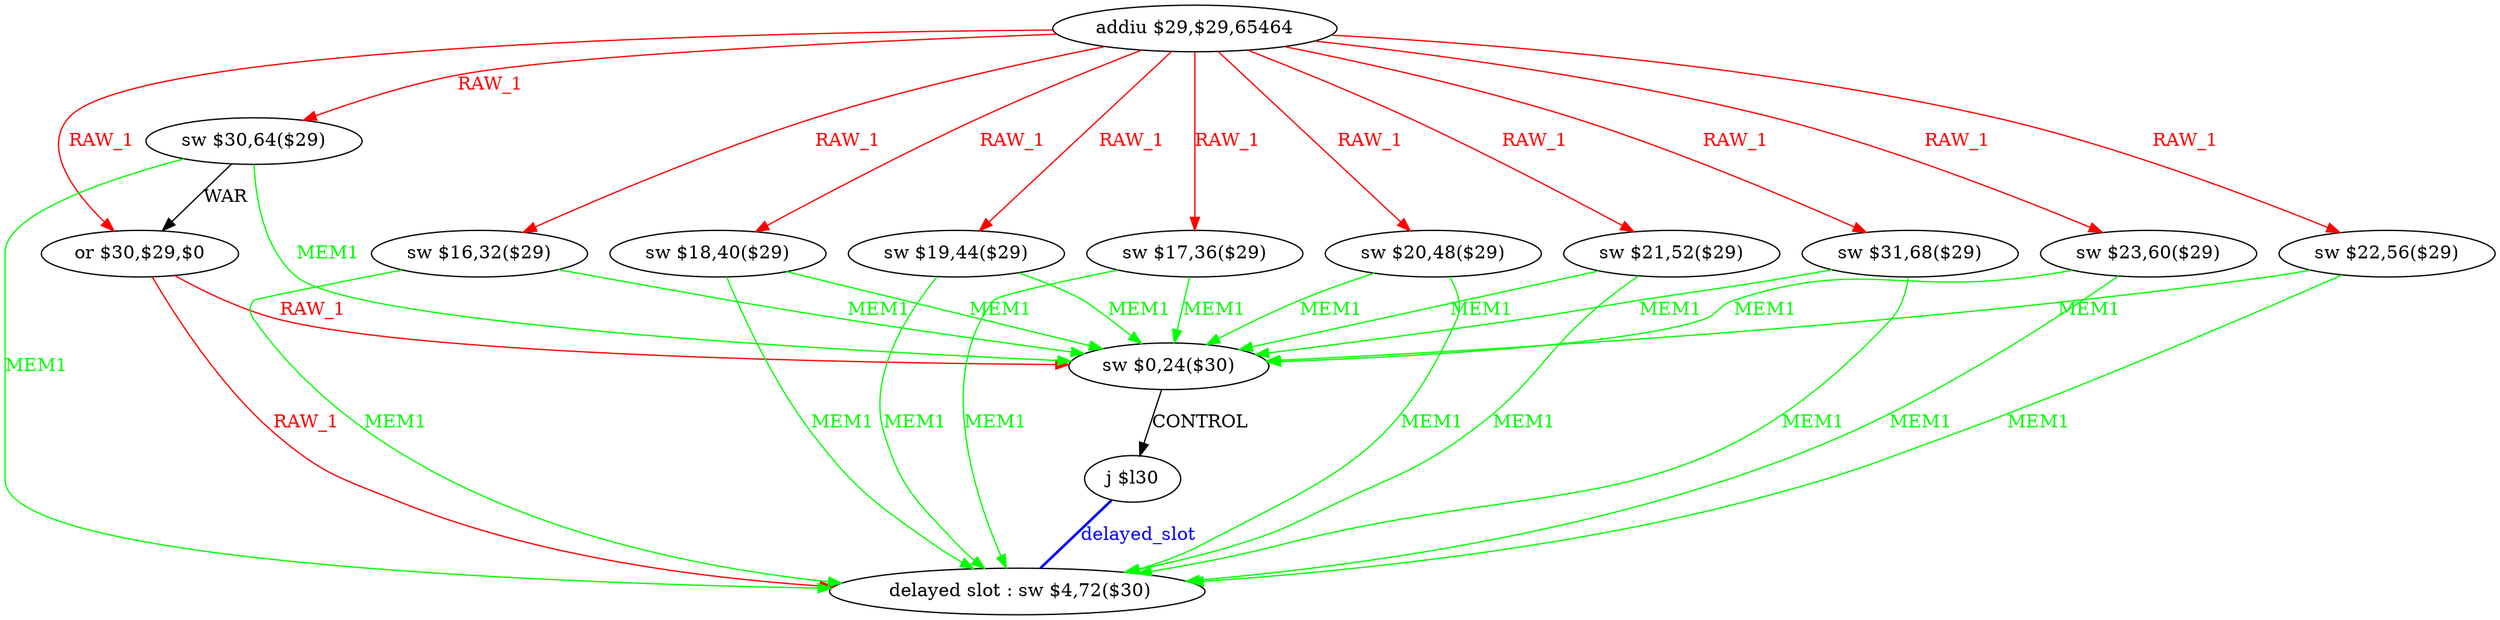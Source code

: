 digraph G1 {
node [shape = ellipse];
i14 [label = " delayed slot : sw $4,72($30)"] ;
i13 ->  i14 [style = bold, dir= none, fontcolor = blue, color = blue, label= "delayed_slot"];
i13 [label = "j $l30"] ;
i0 [label = "addiu $29,$29,65464"] ;
i0 ->  i11 [color = red, fontcolor = red, label= "RAW_1"];
i0 ->  i10 [color = red, fontcolor = red, label= "RAW_1"];
i0 ->  i9 [color = red, fontcolor = red, label= "RAW_1"];
i0 ->  i8 [color = red, fontcolor = red, label= "RAW_1"];
i0 ->  i7 [color = red, fontcolor = red, label= "RAW_1"];
i0 ->  i6 [color = red, fontcolor = red, label= "RAW_1"];
i0 ->  i5 [color = red, fontcolor = red, label= "RAW_1"];
i0 ->  i4 [color = red, fontcolor = red, label= "RAW_1"];
i0 ->  i3 [color = red, fontcolor = red, label= "RAW_1"];
i0 ->  i2 [color = red, fontcolor = red, label= "RAW_1"];
i0 ->  i1 [color = red, fontcolor = red, label= "RAW_1"];
i11 [label = "or $30,$29,$0"] ;
i11 ->  i14 [color = red, fontcolor = red, label= "RAW_1"];
i11 ->  i12 [color = red, fontcolor = red, label= "RAW_1"];
i12 [label = "sw $0,24($30)"] ;
i12 ->  i13 [label= "CONTROL"];
i10 [label = "sw $16,32($29)"] ;
i10 ->  i14 [color = green, fontcolor = green, label= "MEM1"];
i10 ->  i12 [color = green, fontcolor = green, label= "MEM1"];
i9 [label = "sw $17,36($29)"] ;
i9 ->  i14 [color = green, fontcolor = green, label= "MEM1"];
i9 ->  i12 [color = green, fontcolor = green, label= "MEM1"];
i8 [label = "sw $18,40($29)"] ;
i8 ->  i14 [color = green, fontcolor = green, label= "MEM1"];
i8 ->  i12 [color = green, fontcolor = green, label= "MEM1"];
i7 [label = "sw $19,44($29)"] ;
i7 ->  i14 [color = green, fontcolor = green, label= "MEM1"];
i7 ->  i12 [color = green, fontcolor = green, label= "MEM1"];
i6 [label = "sw $20,48($29)"] ;
i6 ->  i14 [color = green, fontcolor = green, label= "MEM1"];
i6 ->  i12 [color = green, fontcolor = green, label= "MEM1"];
i5 [label = "sw $21,52($29)"] ;
i5 ->  i14 [color = green, fontcolor = green, label= "MEM1"];
i5 ->  i12 [color = green, fontcolor = green, label= "MEM1"];
i4 [label = "sw $22,56($29)"] ;
i4 ->  i14 [color = green, fontcolor = green, label= "MEM1"];
i4 ->  i12 [color = green, fontcolor = green, label= "MEM1"];
i3 [label = "sw $23,60($29)"] ;
i3 ->  i14 [color = green, fontcolor = green, label= "MEM1"];
i3 ->  i12 [color = green, fontcolor = green, label= "MEM1"];
i2 [label = "sw $31,68($29)"] ;
i2 ->  i14 [color = green, fontcolor = green, label= "MEM1"];
i2 ->  i12 [color = green, fontcolor = green, label= "MEM1"];
i1 [label = "sw $30,64($29)"] ;
i1 ->  i14 [color = green, fontcolor = green, label= "MEM1"];
i1 ->  i12 [color = green, fontcolor = green, label= "MEM1"];
i1 ->  i11 [label= "WAR"];
}
